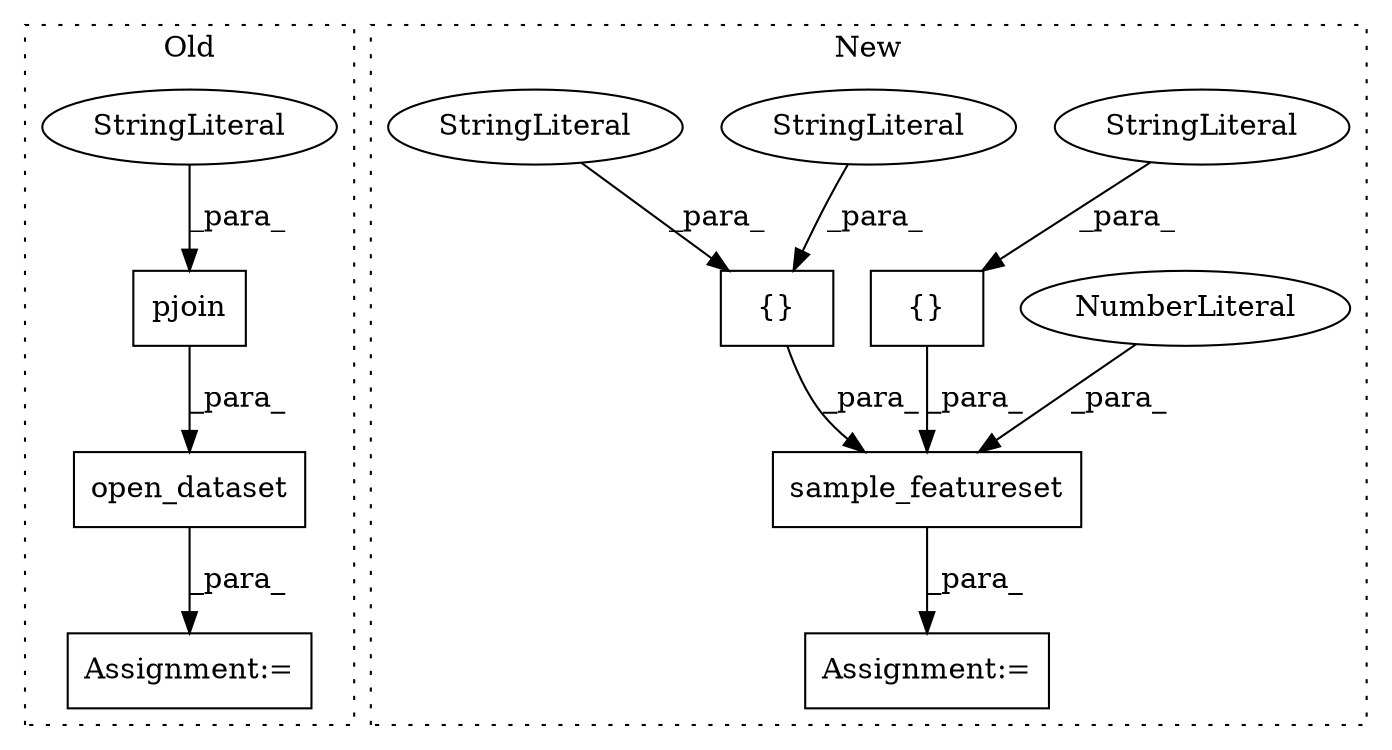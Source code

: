 digraph G {
subgraph cluster0 {
1 [label="pjoin" a="32" s="2944,2996" l="6,1" shape="box"];
6 [label="open_dataset" a="32" s="2931,2997" l="13,1" shape="box"];
9 [label="StringLiteral" a="45" s="2960" l="36" shape="ellipse"];
12 [label="Assignment:=" a="7" s="2923" l="1" shape="box"];
label = "Old";
style="dotted";
}
subgraph cluster1 {
2 [label="sample_featureset" a="32" s="2957,3064" l="18,1" shape="box"];
3 [label="{}" a="4" s="2990,3031" l="1,1" shape="box"];
4 [label="NumberLiteral" a="34" s="2975" l="2" shape="ellipse"];
5 [label="{}" a="4" s="3045,3063" l="1,1" shape="box"];
7 [label="Assignment:=" a="7" s="2956" l="1" shape="box"];
8 [label="StringLiteral" a="45" s="3055" l="8" shape="ellipse"];
10 [label="StringLiteral" a="45" s="3013" l="9" shape="ellipse"];
11 [label="StringLiteral" a="45" s="2991" l="11" shape="ellipse"];
label = "New";
style="dotted";
}
1 -> 6 [label="_para_"];
2 -> 7 [label="_para_"];
3 -> 2 [label="_para_"];
4 -> 2 [label="_para_"];
5 -> 2 [label="_para_"];
6 -> 12 [label="_para_"];
8 -> 5 [label="_para_"];
9 -> 1 [label="_para_"];
10 -> 3 [label="_para_"];
11 -> 3 [label="_para_"];
}